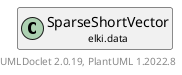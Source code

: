 @startuml
    remove .*\.(Instance|Par|Parameterizer|Factory)$
    set namespaceSeparator none
    hide empty fields
    hide empty methods

    class "<size:14>SparseShortVector.Factory\n<size:10>elki.data" as elki.data.SparseShortVector.Factory [[SparseShortVector.Factory.html]] {
        +newFeatureVector(A, ArrayAdapter<? extends Number, A>): SparseShortVector
        +newNumberVector(A, NumberArrayAdapter<?, ? super A>): SparseShortVector
        +newNumberVector(Int2DoubleOpenHashMap, int): SparseShortVector
        +getDefaultSerializer(): ByteBufferSerializer<SparseShortVector>
        +getRestrictionClass(): Class<? super SparseShortVector>
    }

    interface "<size:14>SparseNumberVector.Factory\n<size:10>elki.data" as elki.data.SparseNumberVector.Factory<SparseShortVector> [[SparseNumberVector.Factory.html]] {
        {abstract} +newNumberVector(Int2DoubleOpenHashMap, int): SparseShortVector
    }
    class "<size:14>SparseShortVector\n<size:10>elki.data" as elki.data.SparseShortVector [[SparseShortVector.html]]
    class "<size:14>SparseShortVector.Factory.Par\n<size:10>elki.data" as elki.data.SparseShortVector.Factory.Par [[SparseShortVector.Factory.Par.html]]

    elki.data.SparseNumberVector.Factory <|.. elki.data.SparseShortVector.Factory
    elki.data.SparseShortVector +-- elki.data.SparseShortVector.Factory
    elki.data.SparseShortVector.Factory +-- elki.data.SparseShortVector.Factory.Par

    center footer UMLDoclet 2.0.19, PlantUML 1.2022.8
@enduml

